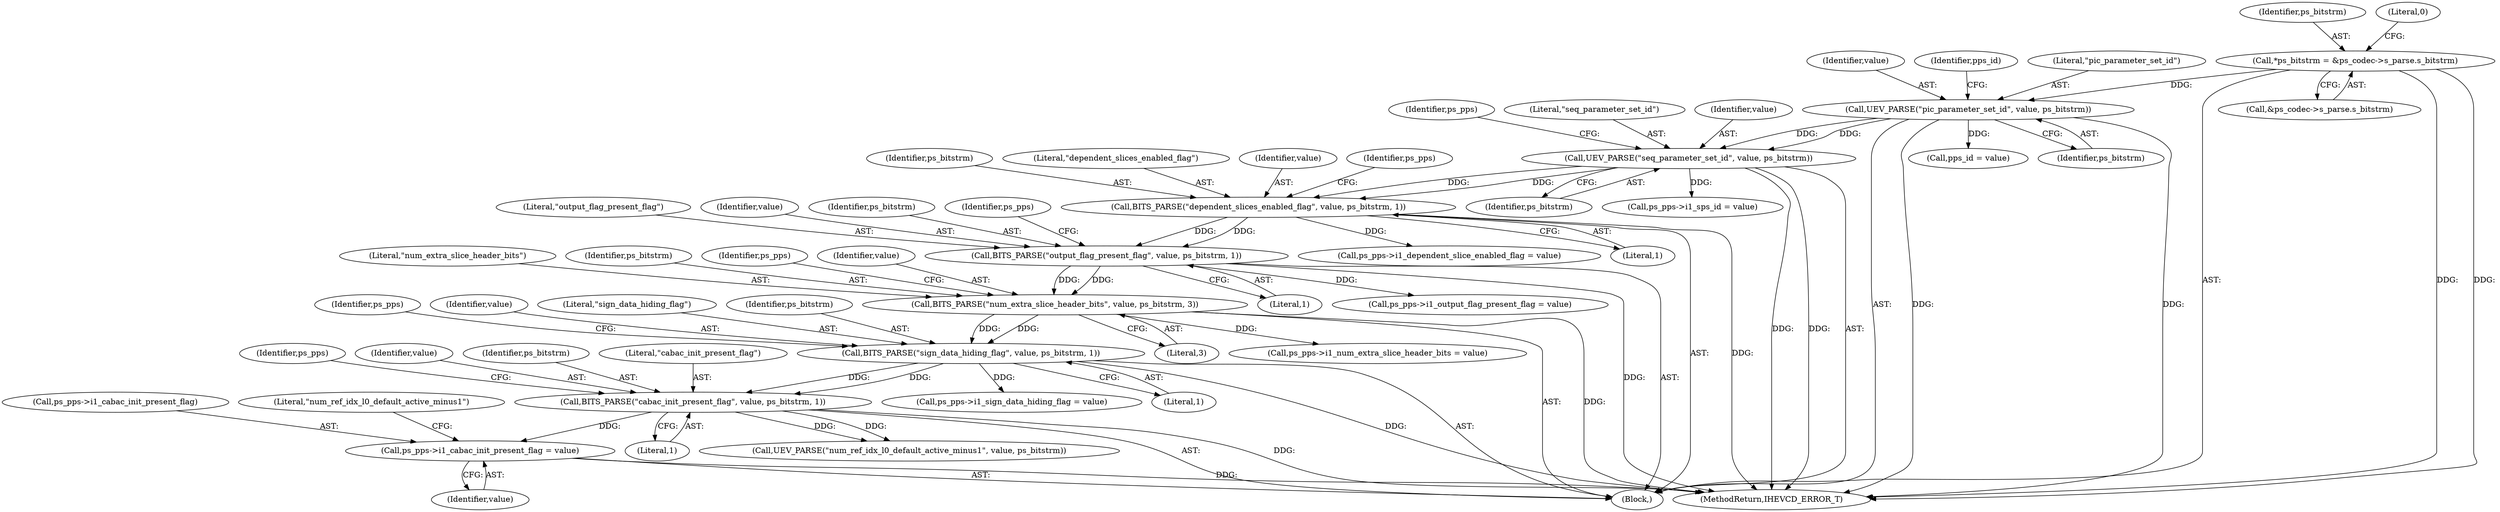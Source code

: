 digraph "0_Android_ebaa71da6362c497310377df509651974401d258@pointer" {
"1000266" [label="(Call,ps_pps->i1_cabac_init_present_flag = value)"];
"1000261" [label="(Call,BITS_PARSE(\"cabac_init_present_flag\", value, ps_bitstrm, 1))"];
"1000251" [label="(Call,BITS_PARSE(\"sign_data_hiding_flag\", value, ps_bitstrm, 1))"];
"1000241" [label="(Call,BITS_PARSE(\"num_extra_slice_header_bits\", value, ps_bitstrm, 3))"];
"1000231" [label="(Call,BITS_PARSE(\"output_flag_present_flag\", value, ps_bitstrm, 1))"];
"1000221" [label="(Call,BITS_PARSE(\"dependent_slices_enabled_flag\", value, ps_bitstrm, 1))"];
"1000180" [label="(Call,UEV_PARSE(\"seq_parameter_set_id\", value, ps_bitstrm))"];
"1000138" [label="(Call,UEV_PARSE(\"pic_parameter_set_id\", value, ps_bitstrm))"];
"1000122" [label="(Call,*ps_bitstrm = &ps_codec->s_parse.s_bitstrm)"];
"1000268" [label="(Identifier,ps_pps)"];
"1000270" [label="(Identifier,value)"];
"1000256" [label="(Call,ps_pps->i1_sign_data_hiding_flag = value)"];
"1000123" [label="(Identifier,ps_bitstrm)"];
"1000242" [label="(Literal,\"num_extra_slice_header_bits\")"];
"1001009" [label="(MethodReturn,IHEVCD_ERROR_T)"];
"1000241" [label="(Call,BITS_PARSE(\"num_extra_slice_header_bits\", value, ps_bitstrm, 3))"];
"1000140" [label="(Identifier,value)"];
"1000142" [label="(Call,pps_id = value)"];
"1000232" [label="(Literal,\"output_flag_present_flag\")"];
"1000183" [label="(Identifier,ps_bitstrm)"];
"1000186" [label="(Identifier,ps_pps)"];
"1000235" [label="(Literal,1)"];
"1000224" [label="(Identifier,ps_bitstrm)"];
"1000222" [label="(Literal,\"dependent_slices_enabled_flag\")"];
"1000265" [label="(Literal,1)"];
"1000233" [label="(Identifier,value)"];
"1000236" [label="(Call,ps_pps->i1_output_flag_present_flag = value)"];
"1000258" [label="(Identifier,ps_pps)"];
"1000234" [label="(Identifier,ps_bitstrm)"];
"1000221" [label="(Call,BITS_PARSE(\"dependent_slices_enabled_flag\", value, ps_bitstrm, 1))"];
"1000244" [label="(Identifier,ps_bitstrm)"];
"1000122" [label="(Call,*ps_bitstrm = &ps_codec->s_parse.s_bitstrm)"];
"1000245" [label="(Literal,3)"];
"1000248" [label="(Identifier,ps_pps)"];
"1000271" [label="(Call,UEV_PARSE(\"num_ref_idx_l0_default_active_minus1\", value, ps_bitstrm))"];
"1000124" [label="(Call,&ps_codec->s_parse.s_bitstrm)"];
"1000226" [label="(Call,ps_pps->i1_dependent_slice_enabled_flag = value)"];
"1000143" [label="(Identifier,pps_id)"];
"1000261" [label="(Call,BITS_PARSE(\"cabac_init_present_flag\", value, ps_bitstrm, 1))"];
"1000181" [label="(Literal,\"seq_parameter_set_id\")"];
"1000243" [label="(Identifier,value)"];
"1000180" [label="(Call,UEV_PARSE(\"seq_parameter_set_id\", value, ps_bitstrm))"];
"1000253" [label="(Identifier,value)"];
"1000184" [label="(Call,ps_pps->i1_sps_id = value)"];
"1000138" [label="(Call,UEV_PARSE(\"pic_parameter_set_id\", value, ps_bitstrm))"];
"1000132" [label="(Literal,0)"];
"1000252" [label="(Literal,\"sign_data_hiding_flag\")"];
"1000255" [label="(Literal,1)"];
"1000263" [label="(Identifier,value)"];
"1000225" [label="(Literal,1)"];
"1000223" [label="(Identifier,value)"];
"1000254" [label="(Identifier,ps_bitstrm)"];
"1000267" [label="(Call,ps_pps->i1_cabac_init_present_flag)"];
"1000231" [label="(Call,BITS_PARSE(\"output_flag_present_flag\", value, ps_bitstrm, 1))"];
"1000238" [label="(Identifier,ps_pps)"];
"1000251" [label="(Call,BITS_PARSE(\"sign_data_hiding_flag\", value, ps_bitstrm, 1))"];
"1000246" [label="(Call,ps_pps->i1_num_extra_slice_header_bits = value)"];
"1000110" [label="(Block,)"];
"1000272" [label="(Literal,\"num_ref_idx_l0_default_active_minus1\")"];
"1000264" [label="(Identifier,ps_bitstrm)"];
"1000182" [label="(Identifier,value)"];
"1000141" [label="(Identifier,ps_bitstrm)"];
"1000139" [label="(Literal,\"pic_parameter_set_id\")"];
"1000262" [label="(Literal,\"cabac_init_present_flag\")"];
"1000266" [label="(Call,ps_pps->i1_cabac_init_present_flag = value)"];
"1000228" [label="(Identifier,ps_pps)"];
"1000266" -> "1000110"  [label="AST: "];
"1000266" -> "1000270"  [label="CFG: "];
"1000267" -> "1000266"  [label="AST: "];
"1000270" -> "1000266"  [label="AST: "];
"1000272" -> "1000266"  [label="CFG: "];
"1000266" -> "1001009"  [label="DDG: "];
"1000261" -> "1000266"  [label="DDG: "];
"1000261" -> "1000110"  [label="AST: "];
"1000261" -> "1000265"  [label="CFG: "];
"1000262" -> "1000261"  [label="AST: "];
"1000263" -> "1000261"  [label="AST: "];
"1000264" -> "1000261"  [label="AST: "];
"1000265" -> "1000261"  [label="AST: "];
"1000268" -> "1000261"  [label="CFG: "];
"1000261" -> "1001009"  [label="DDG: "];
"1000251" -> "1000261"  [label="DDG: "];
"1000251" -> "1000261"  [label="DDG: "];
"1000261" -> "1000271"  [label="DDG: "];
"1000261" -> "1000271"  [label="DDG: "];
"1000251" -> "1000110"  [label="AST: "];
"1000251" -> "1000255"  [label="CFG: "];
"1000252" -> "1000251"  [label="AST: "];
"1000253" -> "1000251"  [label="AST: "];
"1000254" -> "1000251"  [label="AST: "];
"1000255" -> "1000251"  [label="AST: "];
"1000258" -> "1000251"  [label="CFG: "];
"1000251" -> "1001009"  [label="DDG: "];
"1000241" -> "1000251"  [label="DDG: "];
"1000241" -> "1000251"  [label="DDG: "];
"1000251" -> "1000256"  [label="DDG: "];
"1000241" -> "1000110"  [label="AST: "];
"1000241" -> "1000245"  [label="CFG: "];
"1000242" -> "1000241"  [label="AST: "];
"1000243" -> "1000241"  [label="AST: "];
"1000244" -> "1000241"  [label="AST: "];
"1000245" -> "1000241"  [label="AST: "];
"1000248" -> "1000241"  [label="CFG: "];
"1000241" -> "1001009"  [label="DDG: "];
"1000231" -> "1000241"  [label="DDG: "];
"1000231" -> "1000241"  [label="DDG: "];
"1000241" -> "1000246"  [label="DDG: "];
"1000231" -> "1000110"  [label="AST: "];
"1000231" -> "1000235"  [label="CFG: "];
"1000232" -> "1000231"  [label="AST: "];
"1000233" -> "1000231"  [label="AST: "];
"1000234" -> "1000231"  [label="AST: "];
"1000235" -> "1000231"  [label="AST: "];
"1000238" -> "1000231"  [label="CFG: "];
"1000231" -> "1001009"  [label="DDG: "];
"1000221" -> "1000231"  [label="DDG: "];
"1000221" -> "1000231"  [label="DDG: "];
"1000231" -> "1000236"  [label="DDG: "];
"1000221" -> "1000110"  [label="AST: "];
"1000221" -> "1000225"  [label="CFG: "];
"1000222" -> "1000221"  [label="AST: "];
"1000223" -> "1000221"  [label="AST: "];
"1000224" -> "1000221"  [label="AST: "];
"1000225" -> "1000221"  [label="AST: "];
"1000228" -> "1000221"  [label="CFG: "];
"1000221" -> "1001009"  [label="DDG: "];
"1000180" -> "1000221"  [label="DDG: "];
"1000180" -> "1000221"  [label="DDG: "];
"1000221" -> "1000226"  [label="DDG: "];
"1000180" -> "1000110"  [label="AST: "];
"1000180" -> "1000183"  [label="CFG: "];
"1000181" -> "1000180"  [label="AST: "];
"1000182" -> "1000180"  [label="AST: "];
"1000183" -> "1000180"  [label="AST: "];
"1000186" -> "1000180"  [label="CFG: "];
"1000180" -> "1001009"  [label="DDG: "];
"1000180" -> "1001009"  [label="DDG: "];
"1000138" -> "1000180"  [label="DDG: "];
"1000138" -> "1000180"  [label="DDG: "];
"1000180" -> "1000184"  [label="DDG: "];
"1000138" -> "1000110"  [label="AST: "];
"1000138" -> "1000141"  [label="CFG: "];
"1000139" -> "1000138"  [label="AST: "];
"1000140" -> "1000138"  [label="AST: "];
"1000141" -> "1000138"  [label="AST: "];
"1000143" -> "1000138"  [label="CFG: "];
"1000138" -> "1001009"  [label="DDG: "];
"1000138" -> "1001009"  [label="DDG: "];
"1000122" -> "1000138"  [label="DDG: "];
"1000138" -> "1000142"  [label="DDG: "];
"1000122" -> "1000110"  [label="AST: "];
"1000122" -> "1000124"  [label="CFG: "];
"1000123" -> "1000122"  [label="AST: "];
"1000124" -> "1000122"  [label="AST: "];
"1000132" -> "1000122"  [label="CFG: "];
"1000122" -> "1001009"  [label="DDG: "];
"1000122" -> "1001009"  [label="DDG: "];
}
